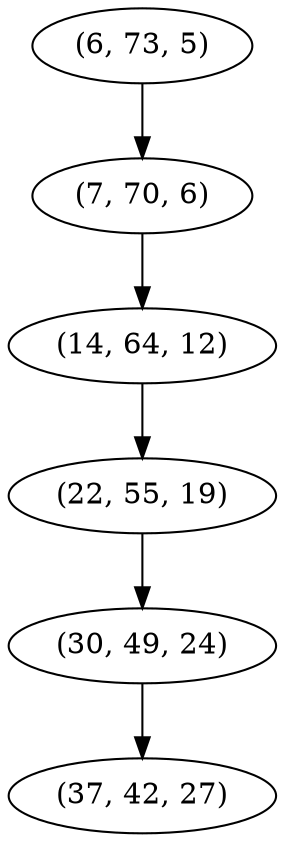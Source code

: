 digraph tree {
    "(6, 73, 5)";
    "(7, 70, 6)";
    "(14, 64, 12)";
    "(22, 55, 19)";
    "(30, 49, 24)";
    "(37, 42, 27)";
    "(6, 73, 5)" -> "(7, 70, 6)";
    "(7, 70, 6)" -> "(14, 64, 12)";
    "(14, 64, 12)" -> "(22, 55, 19)";
    "(22, 55, 19)" -> "(30, 49, 24)";
    "(30, 49, 24)" -> "(37, 42, 27)";
}
